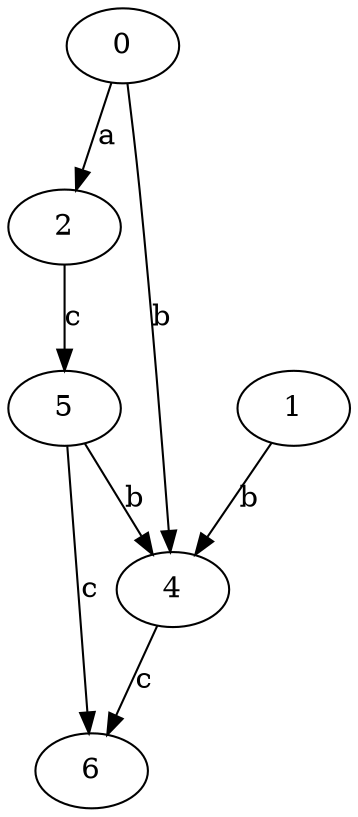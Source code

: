strict digraph  {
0;
1;
2;
4;
5;
6;
0 -> 2  [label=a];
0 -> 4  [label=b];
1 -> 4  [label=b];
2 -> 5  [label=c];
4 -> 6  [label=c];
5 -> 4  [label=b];
5 -> 6  [label=c];
}
